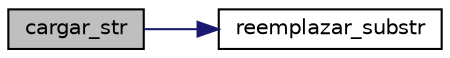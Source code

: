 digraph "cargar_str"
{
  edge [fontname="Helvetica",fontsize="10",labelfontname="Helvetica",labelfontsize="10"];
  node [fontname="Helvetica",fontsize="10",shape=record];
  rankdir="LR";
  Node1 [label="cargar_str",height=0.2,width=0.4,color="black", fillcolor="grey75", style="filled", fontcolor="black"];
  Node1 -> Node2 [color="midnightblue",fontsize="10",style="solid",fontname="Helvetica"];
  Node2 [label="reemplazar_substr",height=0.2,width=0.4,color="black", fillcolor="white", style="filled",URL="$d9/dae/sensorlib_8h.html#af376e02bd41a3d98dc861cfebfc04c31"];
}
